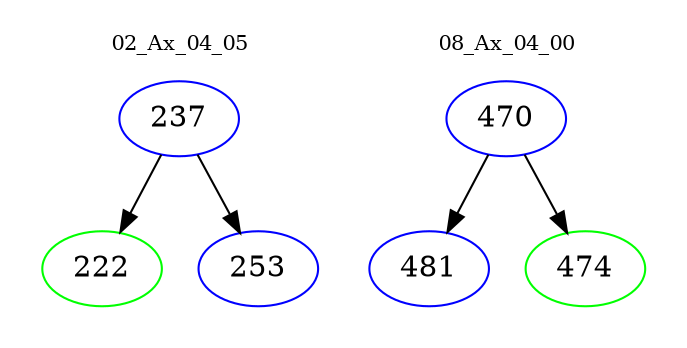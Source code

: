 digraph{
subgraph cluster_0 {
color = white
label = "02_Ax_04_05";
fontsize=10;
T0_237 [label="237", color="blue"]
T0_237 -> T0_222 [color="black"]
T0_222 [label="222", color="green"]
T0_237 -> T0_253 [color="black"]
T0_253 [label="253", color="blue"]
}
subgraph cluster_1 {
color = white
label = "08_Ax_04_00";
fontsize=10;
T1_470 [label="470", color="blue"]
T1_470 -> T1_481 [color="black"]
T1_481 [label="481", color="blue"]
T1_470 -> T1_474 [color="black"]
T1_474 [label="474", color="green"]
}
}
